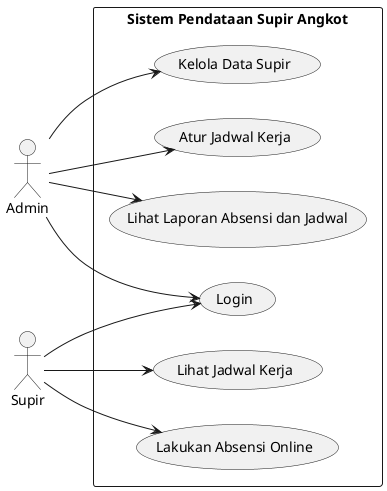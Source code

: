 @startuml

left to right direction
actor Admin
actor Supir

rectangle "Sistem Pendataan Supir Angkot" {
    Admin --> (Login)
    Admin --> (Kelola Data Supir)
    Admin --> (Atur Jadwal Kerja)
    Admin --> (Lihat Laporan Absensi dan Jadwal)
    
    Supir --> (Login)
    Supir --> (Lihat Jadwal Kerja)
    Supir --> (Lakukan Absensi Online)
}
@enduml
